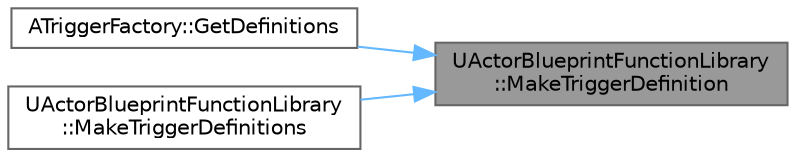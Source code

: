 digraph "UActorBlueprintFunctionLibrary::MakeTriggerDefinition"
{
 // INTERACTIVE_SVG=YES
 // LATEX_PDF_SIZE
  bgcolor="transparent";
  edge [fontname=Helvetica,fontsize=10,labelfontname=Helvetica,labelfontsize=10];
  node [fontname=Helvetica,fontsize=10,shape=box,height=0.2,width=0.4];
  rankdir="RL";
  Node1 [id="Node000001",label="UActorBlueprintFunctionLibrary\l::MakeTriggerDefinition",height=0.2,width=0.4,color="gray40", fillcolor="grey60", style="filled", fontcolor="black",tooltip=" "];
  Node1 -> Node2 [id="edge1_Node000001_Node000002",dir="back",color="steelblue1",style="solid",tooltip=" "];
  Node2 [id="Node000002",label="ATriggerFactory::GetDefinitions",height=0.2,width=0.4,color="grey40", fillcolor="white", style="filled",URL="$d0/df9/classATriggerFactory.html#a776abd4dd8e282ee8a57eef277d3eaec",tooltip="Retrieve the definitions of all the sensors registered in the SensorRegistry."];
  Node1 -> Node3 [id="edge2_Node000001_Node000003",dir="back",color="steelblue1",style="solid",tooltip=" "];
  Node3 [id="Node000003",label="UActorBlueprintFunctionLibrary\l::MakeTriggerDefinitions",height=0.2,width=0.4,color="grey40", fillcolor="white", style="filled",URL="$dd/da3/classUActorBlueprintFunctionLibrary.html#a5cddd62ff32e8276bcad25389a47ab74",tooltip=" "];
}
